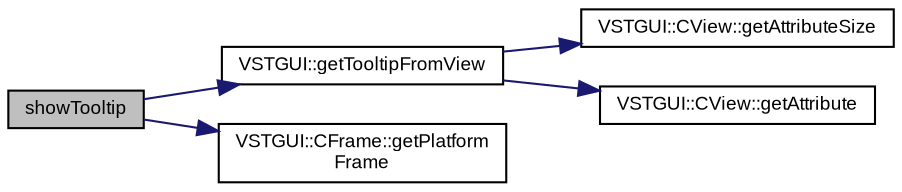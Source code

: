 digraph "showTooltip"
{
  bgcolor="transparent";
  edge [fontname="Arial",fontsize="9",labelfontname="Arial",labelfontsize="9"];
  node [fontname="Arial",fontsize="9",shape=record];
  rankdir="LR";
  Node1 [label="showTooltip",height=0.2,width=0.4,color="black", fillcolor="grey75", style="filled" fontcolor="black"];
  Node1 -> Node2 [color="midnightblue",fontsize="9",style="solid",fontname="Arial"];
  Node2 [label="VSTGUI::getTooltipFromView",height=0.2,width=0.4,color="black",URL="$namespace_v_s_t_g_u_i.html#a69b8b8ef47824ba6daeda471ea52dd23"];
  Node2 -> Node3 [color="midnightblue",fontsize="9",style="solid",fontname="Arial"];
  Node3 [label="VSTGUI::CView::getAttributeSize",height=0.2,width=0.4,color="black",URL="$class_v_s_t_g_u_i_1_1_c_view.html#aca7d0f4f75760c54963621b67720d6a7",tooltip="get the size of an attribute "];
  Node2 -> Node4 [color="midnightblue",fontsize="9",style="solid",fontname="Arial"];
  Node4 [label="VSTGUI::CView::getAttribute",height=0.2,width=0.4,color="black",URL="$class_v_s_t_g_u_i_1_1_c_view.html#a1691269ee71c2cfedde6f940d7526baa",tooltip="get an attribute "];
  Node1 -> Node5 [color="midnightblue",fontsize="9",style="solid",fontname="Arial"];
  Node5 [label="VSTGUI::CFrame::getPlatform\lFrame",height=0.2,width=0.4,color="black",URL="$class_v_s_t_g_u_i_1_1_c_frame.html#a3b8d7ec8e7df59cf0fdc367f99fde1d0"];
}
